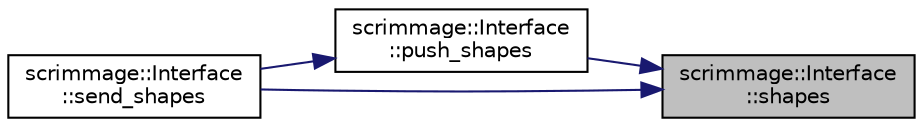 digraph "scrimmage::Interface::shapes"
{
 // LATEX_PDF_SIZE
  edge [fontname="Helvetica",fontsize="10",labelfontname="Helvetica",labelfontsize="10"];
  node [fontname="Helvetica",fontsize="10",shape=record];
  rankdir="RL";
  Node1 [label="scrimmage::Interface\l::shapes",height=0.2,width=0.4,color="black", fillcolor="grey75", style="filled", fontcolor="black",tooltip=" "];
  Node1 -> Node2 [dir="back",color="midnightblue",fontsize="10",style="solid",fontname="Helvetica"];
  Node2 [label="scrimmage::Interface\l::push_shapes",height=0.2,width=0.4,color="black", fillcolor="white", style="filled",URL="$classscrimmage_1_1Interface.html#ab304c45169c8879e80bee38db3f36cbf",tooltip=" "];
  Node2 -> Node3 [dir="back",color="midnightblue",fontsize="10",style="solid",fontname="Helvetica"];
  Node3 [label="scrimmage::Interface\l::send_shapes",height=0.2,width=0.4,color="black", fillcolor="white", style="filled",URL="$classscrimmage_1_1Interface.html#ad34636077f42b2e04845218efc1287fd",tooltip=" "];
  Node1 -> Node3 [dir="back",color="midnightblue",fontsize="10",style="solid",fontname="Helvetica"];
}
